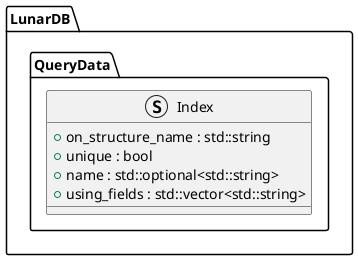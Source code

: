 @startuml Index

namespace LunarDB.QueryData {

struct Index {
    + on_structure_name : std::string
    + unique : bool
    + name : std::optional<std::string>
    + using_fields : std::vector<std::string>
}

}

@enduml
